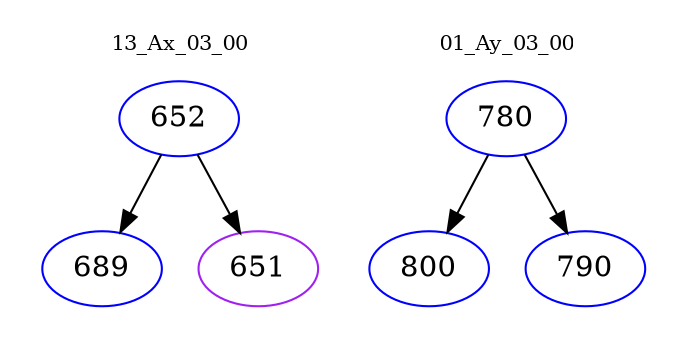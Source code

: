 digraph{
subgraph cluster_0 {
color = white
label = "13_Ax_03_00";
fontsize=10;
T0_652 [label="652", color="blue"]
T0_652 -> T0_689 [color="black"]
T0_689 [label="689", color="blue"]
T0_652 -> T0_651 [color="black"]
T0_651 [label="651", color="purple"]
}
subgraph cluster_1 {
color = white
label = "01_Ay_03_00";
fontsize=10;
T1_780 [label="780", color="blue"]
T1_780 -> T1_800 [color="black"]
T1_800 [label="800", color="blue"]
T1_780 -> T1_790 [color="black"]
T1_790 [label="790", color="blue"]
}
}
